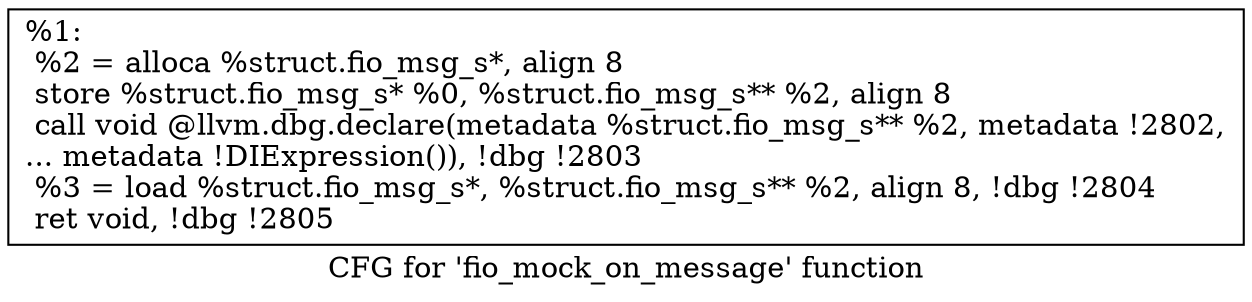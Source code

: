 digraph "CFG for 'fio_mock_on_message' function" {
	label="CFG for 'fio_mock_on_message' function";

	Node0x5568515ec290 [shape=record,label="{%1:\l  %2 = alloca %struct.fio_msg_s*, align 8\l  store %struct.fio_msg_s* %0, %struct.fio_msg_s** %2, align 8\l  call void @llvm.dbg.declare(metadata %struct.fio_msg_s** %2, metadata !2802,\l... metadata !DIExpression()), !dbg !2803\l  %3 = load %struct.fio_msg_s*, %struct.fio_msg_s** %2, align 8, !dbg !2804\l  ret void, !dbg !2805\l}"];
}
